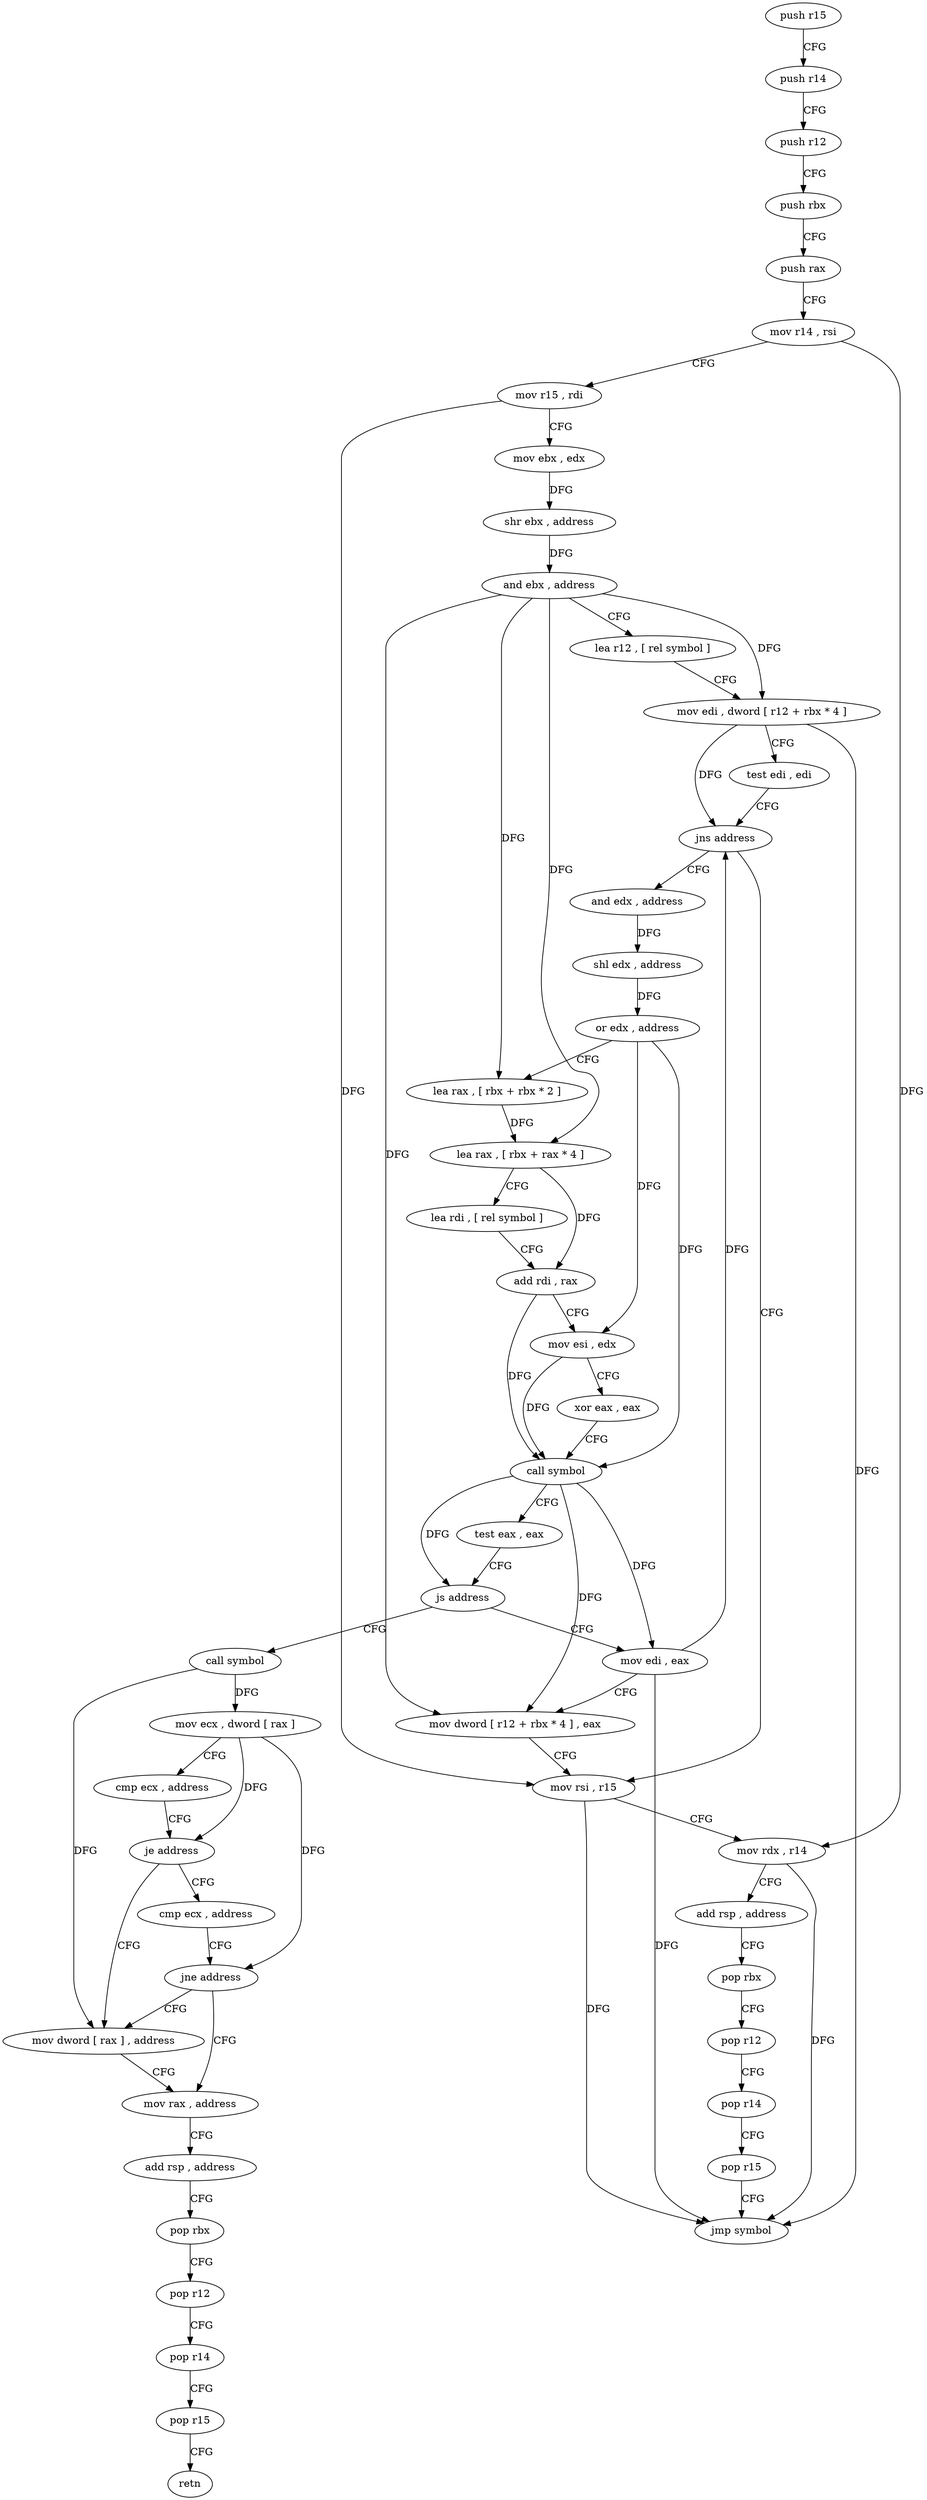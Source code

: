 digraph "func" {
"168512" [label = "push r15" ]
"168514" [label = "push r14" ]
"168516" [label = "push r12" ]
"168518" [label = "push rbx" ]
"168519" [label = "push rax" ]
"168520" [label = "mov r14 , rsi" ]
"168523" [label = "mov r15 , rdi" ]
"168526" [label = "mov ebx , edx" ]
"168528" [label = "shr ebx , address" ]
"168530" [label = "and ebx , address" ]
"168533" [label = "lea r12 , [ rel symbol ]" ]
"168540" [label = "mov edi , dword [ r12 + rbx * 4 ]" ]
"168544" [label = "test edi , edi" ]
"168546" [label = "jns address" ]
"168597" [label = "mov rsi , r15" ]
"168548" [label = "and edx , address" ]
"168600" [label = "mov rdx , r14" ]
"168603" [label = "add rsp , address" ]
"168607" [label = "pop rbx" ]
"168608" [label = "pop r12" ]
"168610" [label = "pop r14" ]
"168612" [label = "pop r15" ]
"168614" [label = "jmp symbol" ]
"168551" [label = "shl edx , address" ]
"168554" [label = "or edx , address" ]
"168560" [label = "lea rax , [ rbx + rbx * 2 ]" ]
"168564" [label = "lea rax , [ rbx + rax * 4 ]" ]
"168568" [label = "lea rdi , [ rel symbol ]" ]
"168575" [label = "add rdi , rax" ]
"168578" [label = "mov esi , edx" ]
"168580" [label = "xor eax , eax" ]
"168582" [label = "call symbol" ]
"168587" [label = "test eax , eax" ]
"168589" [label = "js address" ]
"168619" [label = "call symbol" ]
"168591" [label = "mov edi , eax" ]
"168624" [label = "mov ecx , dword [ rax ]" ]
"168626" [label = "cmp ecx , address" ]
"168629" [label = "je address" ]
"168636" [label = "mov dword [ rax ] , address" ]
"168631" [label = "cmp ecx , address" ]
"168593" [label = "mov dword [ r12 + rbx * 4 ] , eax" ]
"168642" [label = "mov rax , address" ]
"168634" [label = "jne address" ]
"168649" [label = "add rsp , address" ]
"168653" [label = "pop rbx" ]
"168654" [label = "pop r12" ]
"168656" [label = "pop r14" ]
"168658" [label = "pop r15" ]
"168660" [label = "retn" ]
"168512" -> "168514" [ label = "CFG" ]
"168514" -> "168516" [ label = "CFG" ]
"168516" -> "168518" [ label = "CFG" ]
"168518" -> "168519" [ label = "CFG" ]
"168519" -> "168520" [ label = "CFG" ]
"168520" -> "168523" [ label = "CFG" ]
"168520" -> "168600" [ label = "DFG" ]
"168523" -> "168526" [ label = "CFG" ]
"168523" -> "168597" [ label = "DFG" ]
"168526" -> "168528" [ label = "DFG" ]
"168528" -> "168530" [ label = "DFG" ]
"168530" -> "168533" [ label = "CFG" ]
"168530" -> "168540" [ label = "DFG" ]
"168530" -> "168560" [ label = "DFG" ]
"168530" -> "168564" [ label = "DFG" ]
"168530" -> "168593" [ label = "DFG" ]
"168533" -> "168540" [ label = "CFG" ]
"168540" -> "168544" [ label = "CFG" ]
"168540" -> "168546" [ label = "DFG" ]
"168540" -> "168614" [ label = "DFG" ]
"168544" -> "168546" [ label = "CFG" ]
"168546" -> "168597" [ label = "CFG" ]
"168546" -> "168548" [ label = "CFG" ]
"168597" -> "168600" [ label = "CFG" ]
"168597" -> "168614" [ label = "DFG" ]
"168548" -> "168551" [ label = "DFG" ]
"168600" -> "168603" [ label = "CFG" ]
"168600" -> "168614" [ label = "DFG" ]
"168603" -> "168607" [ label = "CFG" ]
"168607" -> "168608" [ label = "CFG" ]
"168608" -> "168610" [ label = "CFG" ]
"168610" -> "168612" [ label = "CFG" ]
"168612" -> "168614" [ label = "CFG" ]
"168551" -> "168554" [ label = "DFG" ]
"168554" -> "168560" [ label = "CFG" ]
"168554" -> "168578" [ label = "DFG" ]
"168554" -> "168582" [ label = "DFG" ]
"168560" -> "168564" [ label = "DFG" ]
"168564" -> "168568" [ label = "CFG" ]
"168564" -> "168575" [ label = "DFG" ]
"168568" -> "168575" [ label = "CFG" ]
"168575" -> "168578" [ label = "CFG" ]
"168575" -> "168582" [ label = "DFG" ]
"168578" -> "168580" [ label = "CFG" ]
"168578" -> "168582" [ label = "DFG" ]
"168580" -> "168582" [ label = "CFG" ]
"168582" -> "168587" [ label = "CFG" ]
"168582" -> "168589" [ label = "DFG" ]
"168582" -> "168591" [ label = "DFG" ]
"168582" -> "168593" [ label = "DFG" ]
"168587" -> "168589" [ label = "CFG" ]
"168589" -> "168619" [ label = "CFG" ]
"168589" -> "168591" [ label = "CFG" ]
"168619" -> "168624" [ label = "DFG" ]
"168619" -> "168636" [ label = "DFG" ]
"168591" -> "168593" [ label = "CFG" ]
"168591" -> "168546" [ label = "DFG" ]
"168591" -> "168614" [ label = "DFG" ]
"168624" -> "168626" [ label = "CFG" ]
"168624" -> "168629" [ label = "DFG" ]
"168624" -> "168634" [ label = "DFG" ]
"168626" -> "168629" [ label = "CFG" ]
"168629" -> "168636" [ label = "CFG" ]
"168629" -> "168631" [ label = "CFG" ]
"168636" -> "168642" [ label = "CFG" ]
"168631" -> "168634" [ label = "CFG" ]
"168593" -> "168597" [ label = "CFG" ]
"168642" -> "168649" [ label = "CFG" ]
"168634" -> "168642" [ label = "CFG" ]
"168634" -> "168636" [ label = "CFG" ]
"168649" -> "168653" [ label = "CFG" ]
"168653" -> "168654" [ label = "CFG" ]
"168654" -> "168656" [ label = "CFG" ]
"168656" -> "168658" [ label = "CFG" ]
"168658" -> "168660" [ label = "CFG" ]
}
